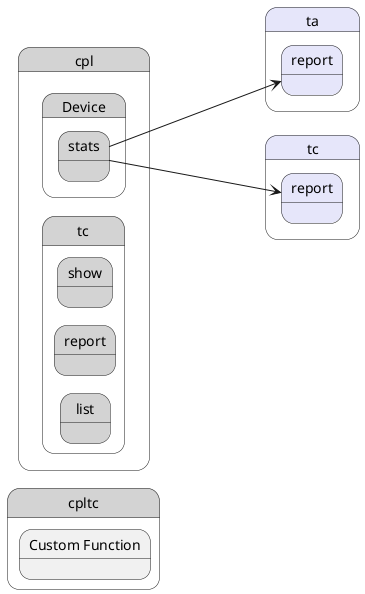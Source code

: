 @startuml
left to right direction


state "cpl" as cpl #lightgray {
state "tc" as cpltc #lightgray {
}
}


state "cpltc" as pstatename #lightgray {
    state "Custom Function" as tcfunction {
    }
}

        state "cpl" as cpl #lightgray {
state "tc" as cpltc #lightgray {
state "list" as cpltclist #lightgray {
}
}
}


        state "cpl" as cpl #lightgray {
state "tc" as cpltc #lightgray {
state "report" as cpltcreport #lightgray {
}
}
}


        state "cpl" as cpl #lightgray {
state "tc" as cpltc #lightgray {
state "show" as cpltcshow #lightgray {
}
}
}





        state "cpl" as cpl #lightgray {
state "Device" as cpldevice #lightgray {
state "stats" as cpldevicestats #lightgray {
}
}
}

        
    state "ta" as ta #lavender {
state "report" as tareport #lavender {
}
}

    cpldevicestats ---> tareport
  
    state "tc" as tc #lavender {
state "report" as tcreport #lavender {
}
}

    cpldevicestats ---> tcreport
  



@enduml
